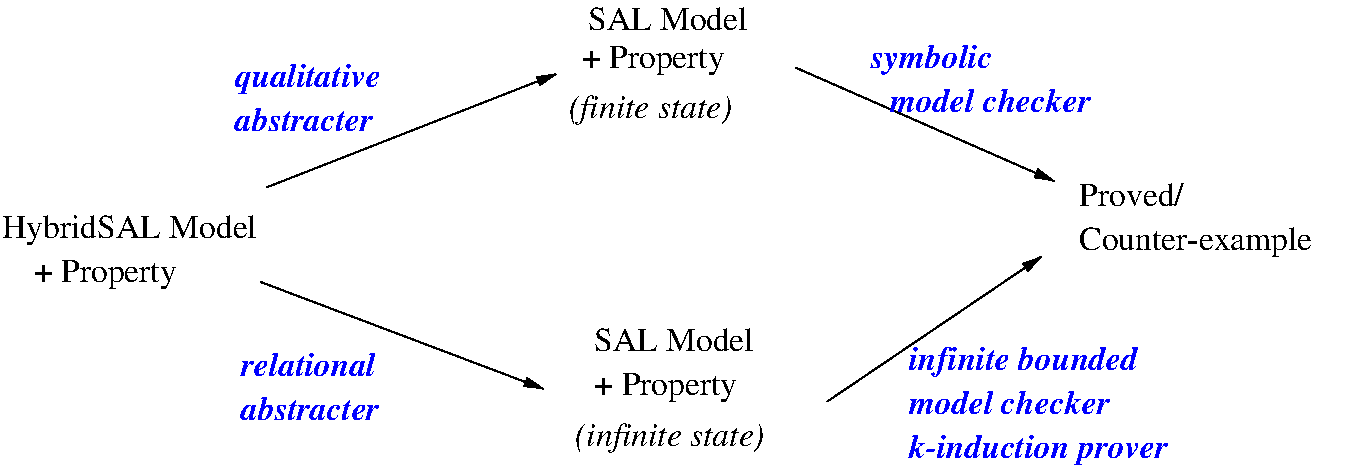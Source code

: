 #FIG 3.2  Produced by xfig version 3.2.5b
Landscape
Center
Metric
A4      
100.00
Single
-2
1200 2
2 1 0 1 0 7 50 -1 -1 0.000 0 0 -1 1 0 2
	1 1 1.00 60.00 120.00
	 3420 1845 5490 1035
2 1 0 1 0 7 50 -1 -1 0.000 0 0 -1 1 0 2
	1 1 1.00 60.00 120.00
	 3375 2520 5400 3285
2 1 0 1 0 7 50 -1 -1 0.000 0 0 -1 1 0 2
	1 1 1.00 60.00 120.00
	 7200 990 9045 1800
2 1 0 1 0 7 50 -1 -1 0.000 0 0 -1 1 0 2
	1 1 1.00 60.00 120.00
	 7425 3375 8955 2340
4 0 0 50 -1 0 16 0.0000 4 255 2070 1530 2205 HybridSAL Model\001
4 0 0 50 -1 0 16 0.0000 4 195 1305 5715 720 SAL Model\001
4 0 0 50 -1 0 16 0.0000 4 195 1305 5760 3015 SAL Model\001
4 0 0 50 -1 0 16 0.0000 4 255 1170 5760 3330 + Property\001
4 0 0 50 -1 0 16 0.0000 4 255 1170 5670 990 + Property\001
4 0 0 50 -1 0 16 0.0000 4 255 1170 1755 2520 + Property\001
4 0 0 50 -1 1 16 0.0000 4 255 1350 5580 1350 (finite state)\001
4 0 0 50 -1 1 16 0.0000 4 255 1575 5625 3690 (infinite state)\001
4 0 0 50 -1 0 16 0.0000 4 225 855 9225 1980 Proved/\001
4 0 0 50 -1 0 16 0.0000 4 255 1935 9225 2295 Counter-example\001
4 0 1 50 -1 3 16 0.0000 4 255 1230 3195 1125 qualitative\001
4 0 1 50 -1 3 16 0.0000 4 195 1140 3240 3195 relational\001
4 0 1 50 -1 3 16 0.0000 4 255 975 7740 990 symbolic\001
4 0 1 50 -1 3 16 0.0000 4 255 1890 8010 3150 infinite bounded\001
4 0 1 50 -1 3 16 0.0000 4 255 2085 8010 3780 k-induction prover\001
4 0 1 50 -1 3 16 0.0000 4 195 1665 8010 3465 model checker\001
4 0 1 50 -1 3 16 0.0000 4 195 1155 3195 1440 abstracter\001
4 0 1 50 -1 3 16 0.0000 4 195 1155 3240 3510 abstracter\001
4 0 1 50 -1 3 16 0.0000 4 195 1665 7875 1305 model checker\001
